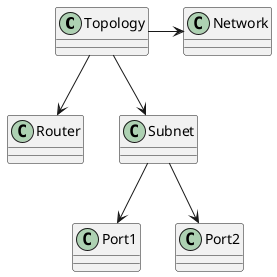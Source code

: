 @startuml

class Topology
Topology -> Network
Topology --> Router
Topology --> Subnet
Subnet --> Port1
Subnet --> Port2

@enduml
